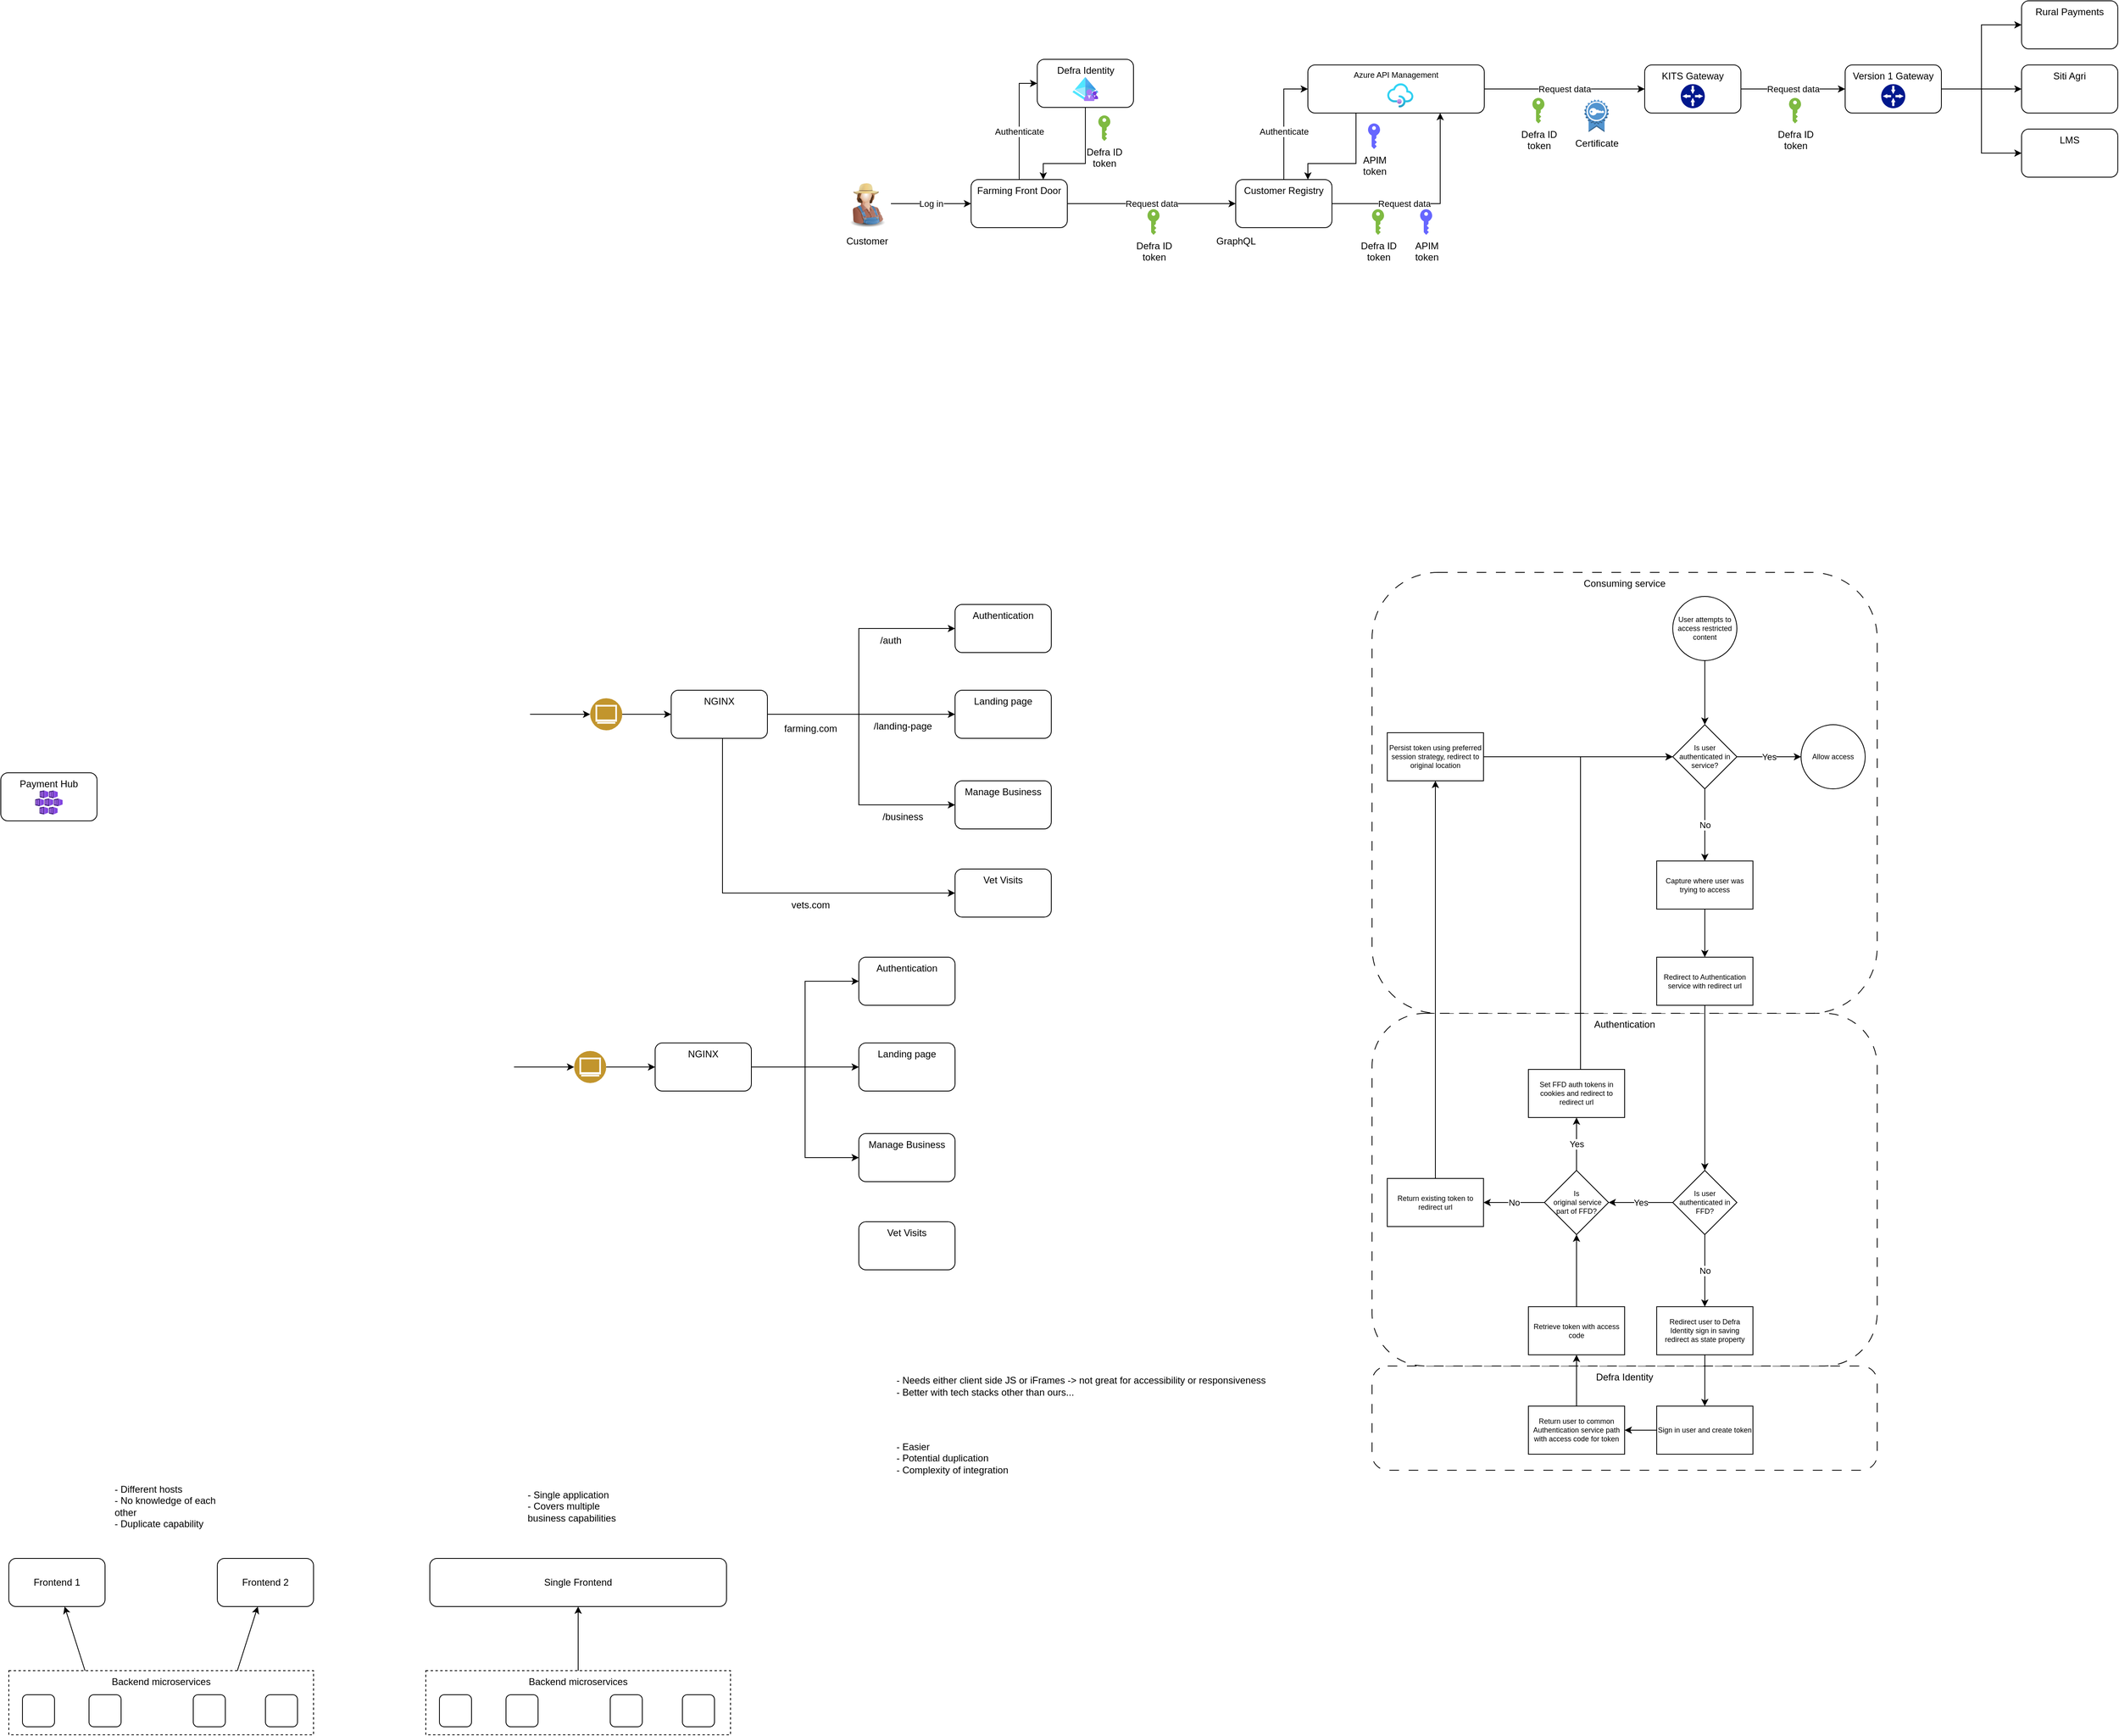 <mxfile version="22.1.21" type="github">
  <diagram name="Page-1" id="a4w3ySM6WO1sGtrOkUMh">
    <mxGraphModel dx="2876" dy="3345" grid="1" gridSize="10" guides="1" tooltips="1" connect="1" arrows="1" fold="1" page="1" pageScale="1" pageWidth="850" pageHeight="1100" math="0" shadow="0">
      <root>
        <mxCell id="0" />
        <mxCell id="1" parent="0" />
        <mxCell id="6Wvl-TA1j8fAGBfHOiLJ-1" value="Defra Identity" style="rounded=1;whiteSpace=wrap;html=1;dashed=1;dashPattern=12 12;verticalAlign=top;" parent="1" vertex="1">
          <mxGeometry x="1020" y="480" width="630" height="130" as="geometry" />
        </mxCell>
        <mxCell id="8Ut4r5O9OXigDMhZoOCw-61" value="Authentication" style="rounded=1;whiteSpace=wrap;html=1;dashed=1;dashPattern=12 12;verticalAlign=top;" parent="1" vertex="1">
          <mxGeometry x="1020" y="40" width="630" height="440" as="geometry" />
        </mxCell>
        <mxCell id="8Ut4r5O9OXigDMhZoOCw-60" value="Consuming service" style="rounded=1;whiteSpace=wrap;html=1;dashed=1;dashPattern=12 12;verticalAlign=top;" parent="1" vertex="1">
          <mxGeometry x="1020" y="-510" width="630" height="550" as="geometry" />
        </mxCell>
        <mxCell id="NlqIU7g1sl2VzuKfXVhx-12" value="Backend microservices" style="rounded=0;whiteSpace=wrap;html=1;verticalAlign=top;dashed=1;" parent="1" vertex="1">
          <mxGeometry x="-680" y="860" width="380" height="80" as="geometry" />
        </mxCell>
        <mxCell id="tH8DulrmsZ1cjP9Ou1ks-20" style="edgeStyle=orthogonalEdgeStyle;rounded=0;orthogonalLoop=1;jettySize=auto;html=1;entryX=0;entryY=0.5;entryDx=0;entryDy=0;" parent="1" source="tH8DulrmsZ1cjP9Ou1ks-1" target="tH8DulrmsZ1cjP9Ou1ks-11" edge="1">
          <mxGeometry relative="1" as="geometry" />
        </mxCell>
        <mxCell id="tH8DulrmsZ1cjP9Ou1ks-21" style="edgeStyle=orthogonalEdgeStyle;rounded=0;orthogonalLoop=1;jettySize=auto;html=1;" parent="1" source="tH8DulrmsZ1cjP9Ou1ks-1" target="tH8DulrmsZ1cjP9Ou1ks-7" edge="1">
          <mxGeometry relative="1" as="geometry" />
        </mxCell>
        <mxCell id="tH8DulrmsZ1cjP9Ou1ks-22" style="edgeStyle=orthogonalEdgeStyle;rounded=0;orthogonalLoop=1;jettySize=auto;html=1;entryX=0;entryY=0.5;entryDx=0;entryDy=0;" parent="1" source="tH8DulrmsZ1cjP9Ou1ks-1" target="tH8DulrmsZ1cjP9Ou1ks-9" edge="1">
          <mxGeometry relative="1" as="geometry" />
        </mxCell>
        <mxCell id="tH8DulrmsZ1cjP9Ou1ks-1" value="NGINX" style="rounded=1;whiteSpace=wrap;html=1;verticalAlign=top;" parent="1" vertex="1">
          <mxGeometry x="126" y="77" width="120" height="60" as="geometry" />
        </mxCell>
        <mxCell id="tH8DulrmsZ1cjP9Ou1ks-6" value="" style="shape=image;html=1;verticalAlign=top;verticalLabelPosition=bottom;labelBackgroundColor=#ffffff;imageAspect=0;aspect=fixed;image=https://cdn4.iconfinder.com/data/icons/logos-brands-5/24/nginx-128.png" parent="1" vertex="1">
          <mxGeometry x="171" y="99" width="30" height="30" as="geometry" />
        </mxCell>
        <mxCell id="tH8DulrmsZ1cjP9Ou1ks-7" value="Landing page" style="rounded=1;whiteSpace=wrap;html=1;verticalAlign=top;" parent="1" vertex="1">
          <mxGeometry x="380" y="77" width="120" height="60" as="geometry" />
        </mxCell>
        <mxCell id="tH8DulrmsZ1cjP9Ou1ks-8" value="" style="shape=image;html=1;verticalAlign=top;verticalLabelPosition=bottom;labelBackgroundColor=#ffffff;imageAspect=0;aspect=fixed;image=https://cdn0.iconfinder.com/data/icons/long-shadow-web-icons/512/nodejs-128.png" parent="1" vertex="1">
          <mxGeometry x="425" y="101" width="30" height="30" as="geometry" />
        </mxCell>
        <mxCell id="tH8DulrmsZ1cjP9Ou1ks-9" value="Manage Business" style="rounded=1;whiteSpace=wrap;html=1;verticalAlign=top;" parent="1" vertex="1">
          <mxGeometry x="380" y="190" width="120" height="60" as="geometry" />
        </mxCell>
        <mxCell id="tH8DulrmsZ1cjP9Ou1ks-10" value="" style="shape=image;html=1;verticalAlign=top;verticalLabelPosition=bottom;labelBackgroundColor=#ffffff;imageAspect=0;aspect=fixed;image=https://cdn0.iconfinder.com/data/icons/long-shadow-web-icons/512/nodejs-128.png" parent="1" vertex="1">
          <mxGeometry x="425" y="214" width="30" height="30" as="geometry" />
        </mxCell>
        <mxCell id="tH8DulrmsZ1cjP9Ou1ks-11" value="Authentication" style="rounded=1;whiteSpace=wrap;html=1;verticalAlign=top;" parent="1" vertex="1">
          <mxGeometry x="380" y="-30" width="120" height="60" as="geometry" />
        </mxCell>
        <mxCell id="tH8DulrmsZ1cjP9Ou1ks-12" value="" style="shape=image;html=1;verticalAlign=top;verticalLabelPosition=bottom;labelBackgroundColor=#ffffff;imageAspect=0;aspect=fixed;image=https://cdn0.iconfinder.com/data/icons/long-shadow-web-icons/512/nodejs-128.png" parent="1" vertex="1">
          <mxGeometry x="425" y="-6" width="30" height="30" as="geometry" />
        </mxCell>
        <mxCell id="tH8DulrmsZ1cjP9Ou1ks-17" style="edgeStyle=orthogonalEdgeStyle;rounded=0;orthogonalLoop=1;jettySize=auto;html=1;" parent="1" source="tH8DulrmsZ1cjP9Ou1ks-14" target="tH8DulrmsZ1cjP9Ou1ks-16" edge="1">
          <mxGeometry relative="1" as="geometry" />
        </mxCell>
        <mxCell id="tH8DulrmsZ1cjP9Ou1ks-14" value="" style="shape=image;html=1;verticalAlign=top;verticalLabelPosition=bottom;labelBackgroundColor=#ffffff;imageAspect=0;aspect=fixed;image=https://cdn1.iconfinder.com/data/icons/user-pictures/100/male3-128.png" parent="1" vertex="1">
          <mxGeometry x="-100" y="82" width="50" height="50" as="geometry" />
        </mxCell>
        <mxCell id="tH8DulrmsZ1cjP9Ou1ks-19" style="edgeStyle=orthogonalEdgeStyle;rounded=0;orthogonalLoop=1;jettySize=auto;html=1;entryX=0;entryY=0.5;entryDx=0;entryDy=0;" parent="1" source="tH8DulrmsZ1cjP9Ou1ks-16" target="tH8DulrmsZ1cjP9Ou1ks-1" edge="1">
          <mxGeometry relative="1" as="geometry" />
        </mxCell>
        <mxCell id="tH8DulrmsZ1cjP9Ou1ks-16" value="" style="image;aspect=fixed;perimeter=ellipsePerimeter;html=1;align=center;shadow=0;dashed=0;fontColor=#4277BB;labelBackgroundColor=default;fontSize=12;spacingTop=3;image=img/lib/ibm/users/browser.svg;" parent="1" vertex="1">
          <mxGeometry x="25" y="87" width="40" height="40" as="geometry" />
        </mxCell>
        <mxCell id="NlqIU7g1sl2VzuKfXVhx-1" value="Payment Hub" style="rounded=1;whiteSpace=wrap;html=1;verticalAlign=top;" parent="1" vertex="1">
          <mxGeometry x="-690" y="-260" width="120" height="60" as="geometry" />
        </mxCell>
        <mxCell id="NlqIU7g1sl2VzuKfXVhx-2" value="" style="image;aspect=fixed;html=1;points=[];align=center;fontSize=12;image=img/lib/azure2/compute/Kubernetes_Services.svg;" parent="1" vertex="1">
          <mxGeometry x="-647" y="-238" width="34" height="30" as="geometry" />
        </mxCell>
        <mxCell id="NlqIU7g1sl2VzuKfXVhx-3" value="Frontend 1" style="rounded=1;whiteSpace=wrap;html=1;" parent="1" vertex="1">
          <mxGeometry x="-680" y="720" width="120" height="60" as="geometry" />
        </mxCell>
        <mxCell id="NlqIU7g1sl2VzuKfXVhx-4" value="Frontend 2" style="rounded=1;whiteSpace=wrap;html=1;" parent="1" vertex="1">
          <mxGeometry x="-420" y="720" width="120" height="60" as="geometry" />
        </mxCell>
        <mxCell id="NlqIU7g1sl2VzuKfXVhx-8" value="" style="rounded=1;whiteSpace=wrap;html=1;" parent="1" vertex="1">
          <mxGeometry x="-663" y="890" width="40" height="40" as="geometry" />
        </mxCell>
        <mxCell id="NlqIU7g1sl2VzuKfXVhx-9" value="" style="rounded=1;whiteSpace=wrap;html=1;" parent="1" vertex="1">
          <mxGeometry x="-580" y="890" width="40" height="40" as="geometry" />
        </mxCell>
        <mxCell id="NlqIU7g1sl2VzuKfXVhx-10" value="" style="rounded=1;whiteSpace=wrap;html=1;" parent="1" vertex="1">
          <mxGeometry x="-450" y="890" width="40" height="40" as="geometry" />
        </mxCell>
        <mxCell id="NlqIU7g1sl2VzuKfXVhx-11" value="" style="rounded=1;whiteSpace=wrap;html=1;" parent="1" vertex="1">
          <mxGeometry x="-360" y="890" width="40" height="40" as="geometry" />
        </mxCell>
        <mxCell id="NlqIU7g1sl2VzuKfXVhx-13" value="" style="endArrow=classic;html=1;rounded=0;exitX=0.75;exitY=0;exitDx=0;exitDy=0;" parent="1" source="NlqIU7g1sl2VzuKfXVhx-12" target="NlqIU7g1sl2VzuKfXVhx-4" edge="1">
          <mxGeometry width="50" height="50" relative="1" as="geometry">
            <mxPoint x="-40" y="750" as="sourcePoint" />
            <mxPoint x="10" y="700" as="targetPoint" />
          </mxGeometry>
        </mxCell>
        <mxCell id="NlqIU7g1sl2VzuKfXVhx-15" value="" style="endArrow=classic;html=1;rounded=0;exitX=0.25;exitY=0;exitDx=0;exitDy=0;" parent="1" source="NlqIU7g1sl2VzuKfXVhx-12" target="NlqIU7g1sl2VzuKfXVhx-3" edge="1">
          <mxGeometry width="50" height="50" relative="1" as="geometry">
            <mxPoint x="-40" y="750" as="sourcePoint" />
            <mxPoint x="10" y="700" as="targetPoint" />
          </mxGeometry>
        </mxCell>
        <mxCell id="NlqIU7g1sl2VzuKfXVhx-16" value="- Different hosts&lt;br&gt;- No knowledge of each other&lt;br&gt;- Duplicate capability" style="text;html=1;strokeColor=none;fillColor=none;align=left;verticalAlign=middle;whiteSpace=wrap;rounded=0;" parent="1" vertex="1">
          <mxGeometry x="-550" y="640" width="130" height="30" as="geometry" />
        </mxCell>
        <mxCell id="NlqIU7g1sl2VzuKfXVhx-36" value="" style="edgeStyle=orthogonalEdgeStyle;rounded=0;orthogonalLoop=1;jettySize=auto;html=1;" parent="1" source="NlqIU7g1sl2VzuKfXVhx-26" target="NlqIU7g1sl2VzuKfXVhx-27" edge="1">
          <mxGeometry relative="1" as="geometry" />
        </mxCell>
        <mxCell id="NlqIU7g1sl2VzuKfXVhx-26" value="Backend microservices" style="rounded=0;whiteSpace=wrap;html=1;verticalAlign=top;dashed=1;" parent="1" vertex="1">
          <mxGeometry x="-160" y="860" width="380" height="80" as="geometry" />
        </mxCell>
        <mxCell id="NlqIU7g1sl2VzuKfXVhx-27" value="Single Frontend" style="rounded=1;whiteSpace=wrap;html=1;" parent="1" vertex="1">
          <mxGeometry x="-155" y="720" width="370" height="60" as="geometry" />
        </mxCell>
        <mxCell id="NlqIU7g1sl2VzuKfXVhx-29" value="" style="rounded=1;whiteSpace=wrap;html=1;" parent="1" vertex="1">
          <mxGeometry x="-143" y="890" width="40" height="40" as="geometry" />
        </mxCell>
        <mxCell id="NlqIU7g1sl2VzuKfXVhx-30" value="" style="rounded=1;whiteSpace=wrap;html=1;" parent="1" vertex="1">
          <mxGeometry x="-60" y="890" width="40" height="40" as="geometry" />
        </mxCell>
        <mxCell id="NlqIU7g1sl2VzuKfXVhx-31" value="" style="rounded=1;whiteSpace=wrap;html=1;" parent="1" vertex="1">
          <mxGeometry x="70" y="890" width="40" height="40" as="geometry" />
        </mxCell>
        <mxCell id="NlqIU7g1sl2VzuKfXVhx-32" value="" style="rounded=1;whiteSpace=wrap;html=1;" parent="1" vertex="1">
          <mxGeometry x="160" y="890" width="40" height="40" as="geometry" />
        </mxCell>
        <mxCell id="NlqIU7g1sl2VzuKfXVhx-37" value="- Single application&lt;br&gt;- Covers multiple business capabilities" style="text;html=1;strokeColor=none;fillColor=none;align=left;verticalAlign=middle;whiteSpace=wrap;rounded=0;" parent="1" vertex="1">
          <mxGeometry x="-35" y="640" width="130" height="30" as="geometry" />
        </mxCell>
        <mxCell id="NlqIU7g1sl2VzuKfXVhx-38" value="- Needs either client side JS or iFrames -&amp;gt; not great for accessibility or responsiveness&lt;br&gt;- Better with tech stacks other than ours..." style="text;html=1;strokeColor=none;fillColor=none;align=left;verticalAlign=middle;whiteSpace=wrap;rounded=0;" parent="1" vertex="1">
          <mxGeometry x="425" y="490" width="475" height="30" as="geometry" />
        </mxCell>
        <mxCell id="NlqIU7g1sl2VzuKfXVhx-39" value="- Easier&lt;br&gt;- Potential duplication&lt;br&gt;- Complexity of integration" style="text;html=1;strokeColor=none;fillColor=none;align=left;verticalAlign=middle;whiteSpace=wrap;rounded=0;" parent="1" vertex="1">
          <mxGeometry x="425" y="580" width="475" height="30" as="geometry" />
        </mxCell>
        <mxCell id="8Ut4r5O9OXigDMhZoOCw-1" value="Vet Visits" style="rounded=1;whiteSpace=wrap;html=1;verticalAlign=top;" parent="1" vertex="1">
          <mxGeometry x="380" y="300" width="120" height="60" as="geometry" />
        </mxCell>
        <mxCell id="8Ut4r5O9OXigDMhZoOCw-2" value="" style="shape=image;html=1;verticalAlign=top;verticalLabelPosition=bottom;labelBackgroundColor=#ffffff;imageAspect=0;aspect=fixed;image=https://cdn0.iconfinder.com/data/icons/long-shadow-web-icons/512/nodejs-128.png" parent="1" vertex="1">
          <mxGeometry x="425" y="324" width="30" height="30" as="geometry" />
        </mxCell>
        <mxCell id="8Ut4r5O9OXigDMhZoOCw-4" style="edgeStyle=orthogonalEdgeStyle;rounded=0;orthogonalLoop=1;jettySize=auto;html=1;entryX=0;entryY=0.5;entryDx=0;entryDy=0;" parent="1" source="8Ut4r5O9OXigDMhZoOCw-7" target="8Ut4r5O9OXigDMhZoOCw-13" edge="1">
          <mxGeometry relative="1" as="geometry">
            <Array as="points">
              <mxPoint x="380" y="-333" />
              <mxPoint x="380" y="-440" />
            </Array>
          </mxGeometry>
        </mxCell>
        <mxCell id="8Ut4r5O9OXigDMhZoOCw-5" style="edgeStyle=orthogonalEdgeStyle;rounded=0;orthogonalLoop=1;jettySize=auto;html=1;" parent="1" source="8Ut4r5O9OXigDMhZoOCw-7" target="8Ut4r5O9OXigDMhZoOCw-9" edge="1">
          <mxGeometry relative="1" as="geometry" />
        </mxCell>
        <mxCell id="8Ut4r5O9OXigDMhZoOCw-6" style="edgeStyle=orthogonalEdgeStyle;rounded=0;orthogonalLoop=1;jettySize=auto;html=1;entryX=0;entryY=0.5;entryDx=0;entryDy=0;" parent="1" source="8Ut4r5O9OXigDMhZoOCw-7" target="8Ut4r5O9OXigDMhZoOCw-11" edge="1">
          <mxGeometry relative="1" as="geometry">
            <Array as="points">
              <mxPoint x="380" y="-333" />
              <mxPoint x="380" y="-220" />
            </Array>
          </mxGeometry>
        </mxCell>
        <mxCell id="8Ut4r5O9OXigDMhZoOCw-22" style="edgeStyle=orthogonalEdgeStyle;rounded=0;orthogonalLoop=1;jettySize=auto;html=1;entryX=0;entryY=0.5;entryDx=0;entryDy=0;" parent="1" source="8Ut4r5O9OXigDMhZoOCw-7" target="8Ut4r5O9OXigDMhZoOCw-19" edge="1">
          <mxGeometry relative="1" as="geometry">
            <Array as="points">
              <mxPoint x="210" y="-110" />
            </Array>
          </mxGeometry>
        </mxCell>
        <mxCell id="8Ut4r5O9OXigDMhZoOCw-7" value="NGINX" style="rounded=1;whiteSpace=wrap;html=1;verticalAlign=top;" parent="1" vertex="1">
          <mxGeometry x="146" y="-363" width="120" height="60" as="geometry" />
        </mxCell>
        <mxCell id="8Ut4r5O9OXigDMhZoOCw-8" value="" style="shape=image;html=1;verticalAlign=top;verticalLabelPosition=bottom;labelBackgroundColor=#ffffff;imageAspect=0;aspect=fixed;image=https://cdn4.iconfinder.com/data/icons/logos-brands-5/24/nginx-128.png" parent="1" vertex="1">
          <mxGeometry x="191" y="-341" width="30" height="30" as="geometry" />
        </mxCell>
        <mxCell id="8Ut4r5O9OXigDMhZoOCw-9" value="Landing page" style="rounded=1;whiteSpace=wrap;html=1;verticalAlign=top;" parent="1" vertex="1">
          <mxGeometry x="500" y="-363" width="120" height="60" as="geometry" />
        </mxCell>
        <mxCell id="8Ut4r5O9OXigDMhZoOCw-10" value="" style="shape=image;html=1;verticalAlign=top;verticalLabelPosition=bottom;labelBackgroundColor=#ffffff;imageAspect=0;aspect=fixed;image=https://cdn0.iconfinder.com/data/icons/long-shadow-web-icons/512/nodejs-128.png" parent="1" vertex="1">
          <mxGeometry x="545" y="-339" width="30" height="30" as="geometry" />
        </mxCell>
        <mxCell id="8Ut4r5O9OXigDMhZoOCw-11" value="Manage Business" style="rounded=1;whiteSpace=wrap;html=1;verticalAlign=top;" parent="1" vertex="1">
          <mxGeometry x="500" y="-250" width="120" height="60" as="geometry" />
        </mxCell>
        <mxCell id="8Ut4r5O9OXigDMhZoOCw-12" value="" style="shape=image;html=1;verticalAlign=top;verticalLabelPosition=bottom;labelBackgroundColor=#ffffff;imageAspect=0;aspect=fixed;image=https://cdn0.iconfinder.com/data/icons/long-shadow-web-icons/512/nodejs-128.png" parent="1" vertex="1">
          <mxGeometry x="545" y="-226" width="30" height="30" as="geometry" />
        </mxCell>
        <mxCell id="8Ut4r5O9OXigDMhZoOCw-13" value="Authentication" style="rounded=1;whiteSpace=wrap;html=1;verticalAlign=top;" parent="1" vertex="1">
          <mxGeometry x="500" y="-470" width="120" height="60" as="geometry" />
        </mxCell>
        <mxCell id="8Ut4r5O9OXigDMhZoOCw-14" value="" style="shape=image;html=1;verticalAlign=top;verticalLabelPosition=bottom;labelBackgroundColor=#ffffff;imageAspect=0;aspect=fixed;image=https://cdn0.iconfinder.com/data/icons/long-shadow-web-icons/512/nodejs-128.png" parent="1" vertex="1">
          <mxGeometry x="545" y="-446" width="30" height="30" as="geometry" />
        </mxCell>
        <mxCell id="8Ut4r5O9OXigDMhZoOCw-15" style="edgeStyle=orthogonalEdgeStyle;rounded=0;orthogonalLoop=1;jettySize=auto;html=1;" parent="1" source="8Ut4r5O9OXigDMhZoOCw-16" target="8Ut4r5O9OXigDMhZoOCw-18" edge="1">
          <mxGeometry relative="1" as="geometry" />
        </mxCell>
        <mxCell id="8Ut4r5O9OXigDMhZoOCw-16" value="" style="shape=image;html=1;verticalAlign=top;verticalLabelPosition=bottom;labelBackgroundColor=#ffffff;imageAspect=0;aspect=fixed;image=https://cdn1.iconfinder.com/data/icons/user-pictures/100/male3-128.png" parent="1" vertex="1">
          <mxGeometry x="-80" y="-358" width="50" height="50" as="geometry" />
        </mxCell>
        <mxCell id="8Ut4r5O9OXigDMhZoOCw-17" style="edgeStyle=orthogonalEdgeStyle;rounded=0;orthogonalLoop=1;jettySize=auto;html=1;entryX=0;entryY=0.5;entryDx=0;entryDy=0;" parent="1" source="8Ut4r5O9OXigDMhZoOCw-18" target="8Ut4r5O9OXigDMhZoOCw-7" edge="1">
          <mxGeometry relative="1" as="geometry" />
        </mxCell>
        <mxCell id="8Ut4r5O9OXigDMhZoOCw-18" value="" style="image;aspect=fixed;perimeter=ellipsePerimeter;html=1;align=center;shadow=0;dashed=0;fontColor=#4277BB;labelBackgroundColor=default;fontSize=12;spacingTop=3;image=img/lib/ibm/users/browser.svg;" parent="1" vertex="1">
          <mxGeometry x="45" y="-353" width="40" height="40" as="geometry" />
        </mxCell>
        <mxCell id="8Ut4r5O9OXigDMhZoOCw-19" value="Vet Visits" style="rounded=1;whiteSpace=wrap;html=1;verticalAlign=top;" parent="1" vertex="1">
          <mxGeometry x="500" y="-140" width="120" height="60" as="geometry" />
        </mxCell>
        <mxCell id="8Ut4r5O9OXigDMhZoOCw-20" value="" style="shape=image;html=1;verticalAlign=top;verticalLabelPosition=bottom;labelBackgroundColor=#ffffff;imageAspect=0;aspect=fixed;image=https://cdn0.iconfinder.com/data/icons/long-shadow-web-icons/512/nodejs-128.png" parent="1" vertex="1">
          <mxGeometry x="545" y="-116" width="30" height="30" as="geometry" />
        </mxCell>
        <mxCell id="8Ut4r5O9OXigDMhZoOCw-21" value="farming.com" style="text;html=1;strokeColor=none;fillColor=none;align=center;verticalAlign=middle;whiteSpace=wrap;rounded=0;" parent="1" vertex="1">
          <mxGeometry x="290" y="-330" width="60" height="30" as="geometry" />
        </mxCell>
        <mxCell id="8Ut4r5O9OXigDMhZoOCw-23" value="vets.com" style="text;html=1;strokeColor=none;fillColor=none;align=center;verticalAlign=middle;whiteSpace=wrap;rounded=0;" parent="1" vertex="1">
          <mxGeometry x="290" y="-110" width="60" height="30" as="geometry" />
        </mxCell>
        <mxCell id="8Ut4r5O9OXigDMhZoOCw-24" value="/auth" style="text;html=1;strokeColor=none;fillColor=none;align=center;verticalAlign=middle;whiteSpace=wrap;rounded=0;" parent="1" vertex="1">
          <mxGeometry x="390" y="-440" width="60" height="30" as="geometry" />
        </mxCell>
        <mxCell id="8Ut4r5O9OXigDMhZoOCw-25" value="/landing-page" style="text;html=1;strokeColor=none;fillColor=none;align=center;verticalAlign=middle;whiteSpace=wrap;rounded=0;" parent="1" vertex="1">
          <mxGeometry x="390" y="-333" width="90" height="30" as="geometry" />
        </mxCell>
        <mxCell id="8Ut4r5O9OXigDMhZoOCw-26" value="/business" style="text;html=1;strokeColor=none;fillColor=none;align=center;verticalAlign=middle;whiteSpace=wrap;rounded=0;" parent="1" vertex="1">
          <mxGeometry x="390" y="-220" width="90" height="30" as="geometry" />
        </mxCell>
        <mxCell id="8Ut4r5O9OXigDMhZoOCw-31" value="" style="edgeStyle=orthogonalEdgeStyle;rounded=0;orthogonalLoop=1;jettySize=auto;html=1;" parent="1" source="8Ut4r5O9OXigDMhZoOCw-29" target="8Ut4r5O9OXigDMhZoOCw-30" edge="1">
          <mxGeometry relative="1" as="geometry" />
        </mxCell>
        <mxCell id="8Ut4r5O9OXigDMhZoOCw-29" value="User attempts to access restricted content" style="ellipse;whiteSpace=wrap;html=1;aspect=fixed;fontSize=9;" parent="1" vertex="1">
          <mxGeometry x="1395" y="-480" width="80" height="80" as="geometry" />
        </mxCell>
        <mxCell id="8Ut4r5O9OXigDMhZoOCw-33" value="Yes" style="edgeStyle=orthogonalEdgeStyle;rounded=0;orthogonalLoop=1;jettySize=auto;html=1;" parent="1" source="8Ut4r5O9OXigDMhZoOCw-30" target="8Ut4r5O9OXigDMhZoOCw-32" edge="1">
          <mxGeometry relative="1" as="geometry" />
        </mxCell>
        <mxCell id="8Ut4r5O9OXigDMhZoOCw-35" value="No" style="edgeStyle=orthogonalEdgeStyle;rounded=0;orthogonalLoop=1;jettySize=auto;html=1;" parent="1" source="8Ut4r5O9OXigDMhZoOCw-30" target="8Ut4r5O9OXigDMhZoOCw-34" edge="1">
          <mxGeometry relative="1" as="geometry" />
        </mxCell>
        <mxCell id="8Ut4r5O9OXigDMhZoOCw-30" value="Is user authenticated in service?" style="rhombus;whiteSpace=wrap;html=1;fontSize=9;" parent="1" vertex="1">
          <mxGeometry x="1395" y="-320" width="80" height="80" as="geometry" />
        </mxCell>
        <mxCell id="8Ut4r5O9OXigDMhZoOCw-32" value="Allow access" style="ellipse;whiteSpace=wrap;html=1;fontSize=9;" parent="1" vertex="1">
          <mxGeometry x="1555" y="-320" width="80" height="80" as="geometry" />
        </mxCell>
        <mxCell id="8Ut4r5O9OXigDMhZoOCw-37" value="" style="edgeStyle=orthogonalEdgeStyle;rounded=0;orthogonalLoop=1;jettySize=auto;html=1;" parent="1" source="8Ut4r5O9OXigDMhZoOCw-34" target="8Ut4r5O9OXigDMhZoOCw-36" edge="1">
          <mxGeometry relative="1" as="geometry" />
        </mxCell>
        <mxCell id="8Ut4r5O9OXigDMhZoOCw-34" value="Capture where user was trying to access" style="whiteSpace=wrap;html=1;fontSize=9;" parent="1" vertex="1">
          <mxGeometry x="1375" y="-150" width="120" height="60" as="geometry" />
        </mxCell>
        <mxCell id="8Ut4r5O9OXigDMhZoOCw-41" value="" style="edgeStyle=orthogonalEdgeStyle;rounded=0;orthogonalLoop=1;jettySize=auto;html=1;" parent="1" source="8Ut4r5O9OXigDMhZoOCw-36" target="8Ut4r5O9OXigDMhZoOCw-40" edge="1">
          <mxGeometry relative="1" as="geometry" />
        </mxCell>
        <mxCell id="8Ut4r5O9OXigDMhZoOCw-36" value="Redirect to Authentication service with redirect url" style="whiteSpace=wrap;html=1;fontSize=9;" parent="1" vertex="1">
          <mxGeometry x="1375" y="-30" width="120" height="60" as="geometry" />
        </mxCell>
        <mxCell id="8Ut4r5O9OXigDMhZoOCw-49" value="No" style="edgeStyle=orthogonalEdgeStyle;rounded=0;orthogonalLoop=1;jettySize=auto;html=1;" parent="1" source="8Ut4r5O9OXigDMhZoOCw-40" target="8Ut4r5O9OXigDMhZoOCw-48" edge="1">
          <mxGeometry relative="1" as="geometry" />
        </mxCell>
        <mxCell id="8Ut4r5O9OXigDMhZoOCw-51" value="Yes" style="edgeStyle=orthogonalEdgeStyle;rounded=0;orthogonalLoop=1;jettySize=auto;html=1;" parent="1" source="8Ut4r5O9OXigDMhZoOCw-40" target="8Ut4r5O9OXigDMhZoOCw-50" edge="1">
          <mxGeometry relative="1" as="geometry" />
        </mxCell>
        <mxCell id="8Ut4r5O9OXigDMhZoOCw-40" value="Is user authenticated in FFD?" style="rhombus;whiteSpace=wrap;html=1;fontSize=9;" parent="1" vertex="1">
          <mxGeometry x="1395" y="236" width="80" height="80" as="geometry" />
        </mxCell>
        <mxCell id="8Ut4r5O9OXigDMhZoOCw-58" value="" style="edgeStyle=orthogonalEdgeStyle;rounded=0;orthogonalLoop=1;jettySize=auto;html=1;" parent="1" source="8Ut4r5O9OXigDMhZoOCw-42" target="8Ut4r5O9OXigDMhZoOCw-57" edge="1">
          <mxGeometry relative="1" as="geometry" />
        </mxCell>
        <mxCell id="8Ut4r5O9OXigDMhZoOCw-42" value="Return existing token to redirect url" style="whiteSpace=wrap;html=1;fontSize=9;" parent="1" vertex="1">
          <mxGeometry x="1039" y="246" width="120" height="60" as="geometry" />
        </mxCell>
        <mxCell id="6Wvl-TA1j8fAGBfHOiLJ-6" style="edgeStyle=orthogonalEdgeStyle;rounded=0;orthogonalLoop=1;jettySize=auto;html=1;entryX=0.5;entryY=0;entryDx=0;entryDy=0;" parent="1" source="8Ut4r5O9OXigDMhZoOCw-48" target="6Wvl-TA1j8fAGBfHOiLJ-4" edge="1">
          <mxGeometry relative="1" as="geometry" />
        </mxCell>
        <mxCell id="8Ut4r5O9OXigDMhZoOCw-48" value="Redirect user to Defra Identity sign in saving redirect as state property" style="whiteSpace=wrap;html=1;fontSize=9;" parent="1" vertex="1">
          <mxGeometry x="1375" y="406" width="120" height="60" as="geometry" />
        </mxCell>
        <mxCell id="8Ut4r5O9OXigDMhZoOCw-53" value="Yes" style="edgeStyle=orthogonalEdgeStyle;rounded=0;orthogonalLoop=1;jettySize=auto;html=1;" parent="1" source="8Ut4r5O9OXigDMhZoOCw-50" target="8Ut4r5O9OXigDMhZoOCw-52" edge="1">
          <mxGeometry relative="1" as="geometry" />
        </mxCell>
        <mxCell id="8Ut4r5O9OXigDMhZoOCw-56" value="No" style="edgeStyle=orthogonalEdgeStyle;rounded=0;orthogonalLoop=1;jettySize=auto;html=1;" parent="1" source="8Ut4r5O9OXigDMhZoOCw-50" target="8Ut4r5O9OXigDMhZoOCw-42" edge="1">
          <mxGeometry relative="1" as="geometry" />
        </mxCell>
        <mxCell id="8Ut4r5O9OXigDMhZoOCw-50" value="Is&lt;br&gt;&amp;nbsp;original service part of FFD?" style="rhombus;whiteSpace=wrap;html=1;fontSize=9;" parent="1" vertex="1">
          <mxGeometry x="1235" y="236" width="80" height="80" as="geometry" />
        </mxCell>
        <mxCell id="8Ut4r5O9OXigDMhZoOCw-54" style="edgeStyle=orthogonalEdgeStyle;rounded=0;orthogonalLoop=1;jettySize=auto;html=1;entryX=0;entryY=0.5;entryDx=0;entryDy=0;" parent="1" source="8Ut4r5O9OXigDMhZoOCw-52" target="8Ut4r5O9OXigDMhZoOCw-30" edge="1">
          <mxGeometry relative="1" as="geometry">
            <Array as="points">
              <mxPoint x="1280" y="-280" />
            </Array>
          </mxGeometry>
        </mxCell>
        <mxCell id="8Ut4r5O9OXigDMhZoOCw-52" value="Set FFD auth tokens in cookies and redirect to redirect url" style="whiteSpace=wrap;html=1;fontSize=9;" parent="1" vertex="1">
          <mxGeometry x="1215" y="110" width="120" height="60" as="geometry" />
        </mxCell>
        <mxCell id="8Ut4r5O9OXigDMhZoOCw-59" style="edgeStyle=orthogonalEdgeStyle;rounded=0;orthogonalLoop=1;jettySize=auto;html=1;entryX=0;entryY=0.5;entryDx=0;entryDy=0;" parent="1" source="8Ut4r5O9OXigDMhZoOCw-57" target="8Ut4r5O9OXigDMhZoOCw-30" edge="1">
          <mxGeometry relative="1" as="geometry" />
        </mxCell>
        <mxCell id="8Ut4r5O9OXigDMhZoOCw-57" value="Persist token using preferred session strategy, redirect to original location" style="whiteSpace=wrap;html=1;fontSize=9;" parent="1" vertex="1">
          <mxGeometry x="1039" y="-310" width="120" height="60" as="geometry" />
        </mxCell>
        <mxCell id="6Wvl-TA1j8fAGBfHOiLJ-8" value="" style="edgeStyle=orthogonalEdgeStyle;rounded=0;orthogonalLoop=1;jettySize=auto;html=1;" parent="1" source="6Wvl-TA1j8fAGBfHOiLJ-4" target="6Wvl-TA1j8fAGBfHOiLJ-7" edge="1">
          <mxGeometry relative="1" as="geometry" />
        </mxCell>
        <mxCell id="6Wvl-TA1j8fAGBfHOiLJ-4" value="Sign in user and create token" style="whiteSpace=wrap;html=1;fontSize=9;" parent="1" vertex="1">
          <mxGeometry x="1375" y="530" width="120" height="60" as="geometry" />
        </mxCell>
        <mxCell id="6Wvl-TA1j8fAGBfHOiLJ-11" style="edgeStyle=orthogonalEdgeStyle;rounded=0;orthogonalLoop=1;jettySize=auto;html=1;" parent="1" source="6Wvl-TA1j8fAGBfHOiLJ-7" target="6Wvl-TA1j8fAGBfHOiLJ-10" edge="1">
          <mxGeometry relative="1" as="geometry" />
        </mxCell>
        <mxCell id="6Wvl-TA1j8fAGBfHOiLJ-7" value="Return user to common Authentication service path with access code for token" style="whiteSpace=wrap;html=1;fontSize=9;" parent="1" vertex="1">
          <mxGeometry x="1215" y="530" width="120" height="60" as="geometry" />
        </mxCell>
        <mxCell id="6Wvl-TA1j8fAGBfHOiLJ-12" style="edgeStyle=orthogonalEdgeStyle;rounded=0;orthogonalLoop=1;jettySize=auto;html=1;entryX=0.5;entryY=1;entryDx=0;entryDy=0;" parent="1" source="6Wvl-TA1j8fAGBfHOiLJ-10" target="8Ut4r5O9OXigDMhZoOCw-50" edge="1">
          <mxGeometry relative="1" as="geometry" />
        </mxCell>
        <mxCell id="6Wvl-TA1j8fAGBfHOiLJ-10" value="Retrieve token with access code" style="whiteSpace=wrap;html=1;fontSize=9;" parent="1" vertex="1">
          <mxGeometry x="1215" y="406" width="120" height="60" as="geometry" />
        </mxCell>
        <mxCell id="Ssebxb7LkZlIM9vVnngl-20" value="Authenticate" style="edgeStyle=orthogonalEdgeStyle;rounded=0;orthogonalLoop=1;jettySize=auto;html=1;entryX=0;entryY=0.5;entryDx=0;entryDy=0;" edge="1" parent="1" source="Ssebxb7LkZlIM9vVnngl-1" target="Ssebxb7LkZlIM9vVnngl-3">
          <mxGeometry x="-0.158" relative="1" as="geometry">
            <mxPoint as="offset" />
          </mxGeometry>
        </mxCell>
        <mxCell id="Ssebxb7LkZlIM9vVnngl-22" value="Request data" style="edgeStyle=orthogonalEdgeStyle;rounded=0;orthogonalLoop=1;jettySize=auto;html=1;entryX=0;entryY=0.5;entryDx=0;entryDy=0;" edge="1" parent="1" source="Ssebxb7LkZlIM9vVnngl-1" target="Ssebxb7LkZlIM9vVnngl-6">
          <mxGeometry relative="1" as="geometry" />
        </mxCell>
        <mxCell id="Ssebxb7LkZlIM9vVnngl-1" value="Farming Front Door" style="rounded=1;whiteSpace=wrap;html=1;verticalAlign=top;" vertex="1" parent="1">
          <mxGeometry x="520" y="-1000" width="120" height="60" as="geometry" />
        </mxCell>
        <mxCell id="Ssebxb7LkZlIM9vVnngl-2" value="" style="shape=image;html=1;verticalAlign=top;verticalLabelPosition=bottom;labelBackgroundColor=#ffffff;imageAspect=0;aspect=fixed;image=https://cdn0.iconfinder.com/data/icons/long-shadow-web-icons/512/nodejs-128.png" vertex="1" parent="1">
          <mxGeometry x="565" y="-976" width="30" height="30" as="geometry" />
        </mxCell>
        <mxCell id="Ssebxb7LkZlIM9vVnngl-21" style="edgeStyle=orthogonalEdgeStyle;rounded=0;orthogonalLoop=1;jettySize=auto;html=1;entryX=0.75;entryY=0;entryDx=0;entryDy=0;" edge="1" parent="1" source="Ssebxb7LkZlIM9vVnngl-3" target="Ssebxb7LkZlIM9vVnngl-1">
          <mxGeometry relative="1" as="geometry">
            <Array as="points">
              <mxPoint x="663" y="-1020" />
              <mxPoint x="610" y="-1020" />
            </Array>
          </mxGeometry>
        </mxCell>
        <mxCell id="Ssebxb7LkZlIM9vVnngl-3" value="Defra Identity" style="rounded=1;whiteSpace=wrap;html=1;verticalAlign=top;" vertex="1" parent="1">
          <mxGeometry x="602.5" y="-1150" width="120" height="60" as="geometry" />
        </mxCell>
        <mxCell id="Ssebxb7LkZlIM9vVnngl-5" value="" style="image;aspect=fixed;html=1;points=[];align=center;fontSize=12;image=img/lib/azure2/identity/Azure_AD_B2C.svg;" vertex="1" parent="1">
          <mxGeometry x="646.33" y="-1128" width="32.34" height="30" as="geometry" />
        </mxCell>
        <mxCell id="Ssebxb7LkZlIM9vVnngl-26" value="Authenticate" style="edgeStyle=orthogonalEdgeStyle;rounded=0;orthogonalLoop=1;jettySize=auto;html=1;entryX=0;entryY=0.5;entryDx=0;entryDy=0;" edge="1" parent="1" source="Ssebxb7LkZlIM9vVnngl-6" target="Ssebxb7LkZlIM9vVnngl-13">
          <mxGeometry x="-0.161" relative="1" as="geometry">
            <mxPoint as="offset" />
          </mxGeometry>
        </mxCell>
        <mxCell id="Ssebxb7LkZlIM9vVnngl-33" value="Request data" style="edgeStyle=orthogonalEdgeStyle;rounded=0;orthogonalLoop=1;jettySize=auto;html=1;entryX=0.75;entryY=1;entryDx=0;entryDy=0;" edge="1" parent="1" source="Ssebxb7LkZlIM9vVnngl-6" target="Ssebxb7LkZlIM9vVnngl-13">
          <mxGeometry x="-0.274" relative="1" as="geometry">
            <Array as="points">
              <mxPoint x="1105" y="-970" />
            </Array>
            <mxPoint as="offset" />
          </mxGeometry>
        </mxCell>
        <mxCell id="Ssebxb7LkZlIM9vVnngl-6" value="Customer Registry" style="rounded=1;whiteSpace=wrap;html=1;verticalAlign=top;" vertex="1" parent="1">
          <mxGeometry x="850" y="-1000" width="120" height="60" as="geometry" />
        </mxCell>
        <mxCell id="Ssebxb7LkZlIM9vVnngl-7" value="" style="shape=image;html=1;verticalAlign=top;verticalLabelPosition=bottom;labelBackgroundColor=#ffffff;imageAspect=0;aspect=fixed;image=https://cdn0.iconfinder.com/data/icons/long-shadow-web-icons/512/nodejs-128.png" vertex="1" parent="1">
          <mxGeometry x="895" y="-976" width="30" height="30" as="geometry" />
        </mxCell>
        <mxCell id="Ssebxb7LkZlIM9vVnngl-39" value="Request data" style="edgeStyle=orthogonalEdgeStyle;rounded=0;orthogonalLoop=1;jettySize=auto;html=1;entryX=0;entryY=0.5;entryDx=0;entryDy=0;" edge="1" parent="1" source="Ssebxb7LkZlIM9vVnngl-8" target="Ssebxb7LkZlIM9vVnngl-11">
          <mxGeometry relative="1" as="geometry" />
        </mxCell>
        <mxCell id="Ssebxb7LkZlIM9vVnngl-8" value="KITS Gateway" style="rounded=1;whiteSpace=wrap;html=1;verticalAlign=top;" vertex="1" parent="1">
          <mxGeometry x="1360" y="-1143" width="120" height="60" as="geometry" />
        </mxCell>
        <mxCell id="Ssebxb7LkZlIM9vVnngl-10" value="" style="sketch=0;aspect=fixed;pointerEvents=1;shadow=0;dashed=0;html=1;strokeColor=none;labelPosition=center;verticalLabelPosition=bottom;verticalAlign=top;align=center;fillColor=#00188D;shape=mxgraph.mscae.enterprise.gateway" vertex="1" parent="1">
          <mxGeometry x="1405" y="-1119" width="30" height="30" as="geometry" />
        </mxCell>
        <mxCell id="Ssebxb7LkZlIM9vVnngl-43" style="edgeStyle=orthogonalEdgeStyle;rounded=0;orthogonalLoop=1;jettySize=auto;html=1;" edge="1" parent="1" source="Ssebxb7LkZlIM9vVnngl-11" target="Ssebxb7LkZlIM9vVnngl-31">
          <mxGeometry relative="1" as="geometry" />
        </mxCell>
        <mxCell id="Ssebxb7LkZlIM9vVnngl-44" style="edgeStyle=orthogonalEdgeStyle;rounded=0;orthogonalLoop=1;jettySize=auto;html=1;entryX=0;entryY=0.5;entryDx=0;entryDy=0;" edge="1" parent="1" source="Ssebxb7LkZlIM9vVnngl-11" target="Ssebxb7LkZlIM9vVnngl-29">
          <mxGeometry relative="1" as="geometry" />
        </mxCell>
        <mxCell id="Ssebxb7LkZlIM9vVnngl-45" style="edgeStyle=orthogonalEdgeStyle;rounded=0;orthogonalLoop=1;jettySize=auto;html=1;entryX=0;entryY=0.5;entryDx=0;entryDy=0;" edge="1" parent="1" source="Ssebxb7LkZlIM9vVnngl-11" target="Ssebxb7LkZlIM9vVnngl-32">
          <mxGeometry relative="1" as="geometry" />
        </mxCell>
        <mxCell id="Ssebxb7LkZlIM9vVnngl-11" value="Version 1 Gateway" style="rounded=1;whiteSpace=wrap;html=1;verticalAlign=top;" vertex="1" parent="1">
          <mxGeometry x="1610" y="-1143" width="120" height="60" as="geometry" />
        </mxCell>
        <mxCell id="Ssebxb7LkZlIM9vVnngl-12" value="" style="sketch=0;aspect=fixed;pointerEvents=1;shadow=0;dashed=0;html=1;strokeColor=none;labelPosition=center;verticalLabelPosition=bottom;verticalAlign=top;align=center;fillColor=#00188D;shape=mxgraph.mscae.enterprise.gateway" vertex="1" parent="1">
          <mxGeometry x="1655" y="-1119" width="30" height="30" as="geometry" />
        </mxCell>
        <mxCell id="Ssebxb7LkZlIM9vVnngl-27" style="edgeStyle=orthogonalEdgeStyle;rounded=0;orthogonalLoop=1;jettySize=auto;html=1;entryX=0.75;entryY=0;entryDx=0;entryDy=0;" edge="1" parent="1" source="Ssebxb7LkZlIM9vVnngl-13" target="Ssebxb7LkZlIM9vVnngl-6">
          <mxGeometry relative="1" as="geometry">
            <Array as="points">
              <mxPoint x="1000" y="-1020" />
              <mxPoint x="940" y="-1020" />
            </Array>
          </mxGeometry>
        </mxCell>
        <mxCell id="Ssebxb7LkZlIM9vVnngl-36" value="Request data" style="edgeStyle=orthogonalEdgeStyle;rounded=0;orthogonalLoop=1;jettySize=auto;html=1;entryX=0;entryY=0.5;entryDx=0;entryDy=0;" edge="1" parent="1" source="Ssebxb7LkZlIM9vVnngl-13" target="Ssebxb7LkZlIM9vVnngl-8">
          <mxGeometry relative="1" as="geometry" />
        </mxCell>
        <mxCell id="Ssebxb7LkZlIM9vVnngl-13" value="Azure API Management" style="rounded=1;whiteSpace=wrap;html=1;verticalAlign=top;fontSize=10;" vertex="1" parent="1">
          <mxGeometry x="940" y="-1143" width="220" height="60" as="geometry" />
        </mxCell>
        <mxCell id="Ssebxb7LkZlIM9vVnngl-15" value="" style="image;aspect=fixed;html=1;points=[];align=center;fontSize=12;image=img/lib/azure2/app_services/API_Management_Services.svg;" vertex="1" parent="1">
          <mxGeometry x="1039" y="-1120" width="32.5" height="30" as="geometry" />
        </mxCell>
        <mxCell id="Ssebxb7LkZlIM9vVnngl-17" value="Defra ID&lt;br&gt;token" style="sketch=0;pointerEvents=1;shadow=0;dashed=0;html=1;strokeColor=none;labelPosition=center;verticalLabelPosition=bottom;verticalAlign=top;outlineConnect=0;align=center;shape=mxgraph.office.security.key_permissions;fillColor=#7FBA42;aspect=fixed;" vertex="1" parent="1">
          <mxGeometry x="678.67" y="-1080" width="15" height="31.91" as="geometry" />
        </mxCell>
        <mxCell id="Ssebxb7LkZlIM9vVnngl-19" value="Log in" style="edgeStyle=orthogonalEdgeStyle;rounded=0;orthogonalLoop=1;jettySize=auto;html=1;" edge="1" parent="1" source="Ssebxb7LkZlIM9vVnngl-18" target="Ssebxb7LkZlIM9vVnngl-1">
          <mxGeometry relative="1" as="geometry" />
        </mxCell>
        <mxCell id="Ssebxb7LkZlIM9vVnngl-18" value="Customer" style="image;html=1;image=img/lib/clip_art/people/Farmer_Woman_128x128.png" vertex="1" parent="1">
          <mxGeometry x="360" y="-1003" width="60" height="66" as="geometry" />
        </mxCell>
        <mxCell id="Ssebxb7LkZlIM9vVnngl-23" value="GraphQL" style="shape=image;html=1;verticalAlign=top;verticalLabelPosition=bottom;labelBackgroundColor=#ffffff;imageAspect=0;aspect=fixed;image=https://cdn3.iconfinder.com/data/icons/brands-pack/240/graphql-128.png" vertex="1" parent="1">
          <mxGeometry x="840" y="-957" width="20" height="20" as="geometry" />
        </mxCell>
        <mxCell id="Ssebxb7LkZlIM9vVnngl-24" value="Defra ID&lt;br&gt;token" style="sketch=0;pointerEvents=1;shadow=0;dashed=0;html=1;strokeColor=none;labelPosition=center;verticalLabelPosition=bottom;verticalAlign=top;outlineConnect=0;align=center;shape=mxgraph.office.security.key_permissions;fillColor=#7FBA42;aspect=fixed;" vertex="1" parent="1">
          <mxGeometry x="740.0" y="-962.95" width="15" height="31.91" as="geometry" />
        </mxCell>
        <mxCell id="Ssebxb7LkZlIM9vVnngl-28" value="APIM&lt;br&gt;token" style="sketch=0;pointerEvents=1;shadow=0;dashed=0;html=1;strokeColor=none;labelPosition=center;verticalLabelPosition=bottom;verticalAlign=top;outlineConnect=0;align=center;shape=mxgraph.office.security.key_permissions;fillColor=#6666FF;aspect=fixed;" vertex="1" parent="1">
          <mxGeometry x="1015" y="-1070" width="15" height="31.91" as="geometry" />
        </mxCell>
        <mxCell id="Ssebxb7LkZlIM9vVnngl-29" value="Rural Payments" style="rounded=1;whiteSpace=wrap;html=1;verticalAlign=top;" vertex="1" parent="1">
          <mxGeometry x="1830" y="-1223" width="120" height="60" as="geometry" />
        </mxCell>
        <mxCell id="Ssebxb7LkZlIM9vVnngl-31" value="Siti Agri" style="rounded=1;whiteSpace=wrap;html=1;verticalAlign=top;" vertex="1" parent="1">
          <mxGeometry x="1830" y="-1143" width="120" height="60" as="geometry" />
        </mxCell>
        <mxCell id="Ssebxb7LkZlIM9vVnngl-32" value="LMS" style="rounded=1;whiteSpace=wrap;html=1;verticalAlign=top;" vertex="1" parent="1">
          <mxGeometry x="1830" y="-1063" width="120" height="60" as="geometry" />
        </mxCell>
        <mxCell id="Ssebxb7LkZlIM9vVnngl-34" value="Defra ID&lt;br&gt;token" style="sketch=0;pointerEvents=1;shadow=0;dashed=0;html=1;strokeColor=none;labelPosition=center;verticalLabelPosition=bottom;verticalAlign=top;outlineConnect=0;align=center;shape=mxgraph.office.security.key_permissions;fillColor=#7FBA42;aspect=fixed;" vertex="1" parent="1">
          <mxGeometry x="1020" y="-962.96" width="15" height="31.91" as="geometry" />
        </mxCell>
        <mxCell id="Ssebxb7LkZlIM9vVnngl-35" value="APIM&lt;br&gt;token" style="sketch=0;pointerEvents=1;shadow=0;dashed=0;html=1;strokeColor=none;labelPosition=center;verticalLabelPosition=bottom;verticalAlign=top;outlineConnect=0;align=center;shape=mxgraph.office.security.key_permissions;fillColor=#6666FF;aspect=fixed;" vertex="1" parent="1">
          <mxGeometry x="1080" y="-962.95" width="15" height="31.91" as="geometry" />
        </mxCell>
        <mxCell id="Ssebxb7LkZlIM9vVnngl-37" value="Defra ID&lt;br&gt;token" style="sketch=0;pointerEvents=1;shadow=0;dashed=0;html=1;strokeColor=none;labelPosition=center;verticalLabelPosition=bottom;verticalAlign=top;outlineConnect=0;align=center;shape=mxgraph.office.security.key_permissions;fillColor=#7FBA42;aspect=fixed;" vertex="1" parent="1">
          <mxGeometry x="1220" y="-1101.91" width="15" height="31.91" as="geometry" />
        </mxCell>
        <mxCell id="Ssebxb7LkZlIM9vVnngl-40" value="Certificate" style="outlineConnect=0;dashed=0;verticalLabelPosition=bottom;verticalAlign=top;align=center;html=1;shape=mxgraph.aws3.certificate;fillColor=#5294CF;gradientColor=none;aspect=fixed;" vertex="1" parent="1">
          <mxGeometry x="1285" y="-1100" width="30" height="40.71" as="geometry" />
        </mxCell>
        <mxCell id="Ssebxb7LkZlIM9vVnngl-41" value="Defra ID&lt;br&gt;token" style="sketch=0;pointerEvents=1;shadow=0;dashed=0;html=1;strokeColor=none;labelPosition=center;verticalLabelPosition=bottom;verticalAlign=top;outlineConnect=0;align=center;shape=mxgraph.office.security.key_permissions;fillColor=#7FBA42;aspect=fixed;" vertex="1" parent="1">
          <mxGeometry x="1540" y="-1101.91" width="15" height="31.91" as="geometry" />
        </mxCell>
      </root>
    </mxGraphModel>
  </diagram>
</mxfile>
